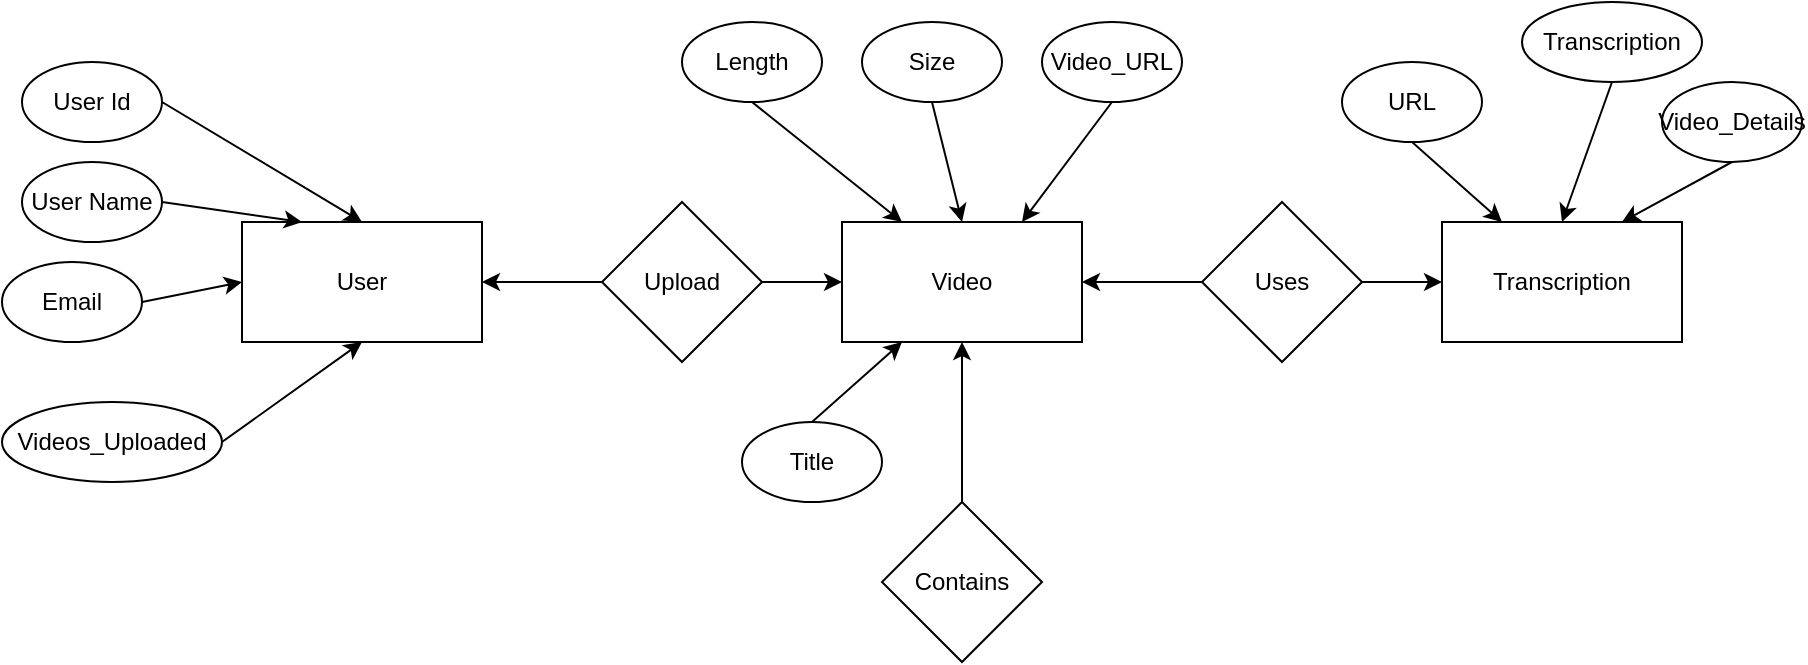 <mxfile version="24.7.17">
  <diagram name="Page-1" id="tiigiWsw-sh9O9fSEu40">
    <mxGraphModel dx="1106" dy="601" grid="1" gridSize="10" guides="1" tooltips="1" connect="1" arrows="1" fold="1" page="1" pageScale="1" pageWidth="827" pageHeight="1169" math="0" shadow="0">
      <root>
        <mxCell id="0" />
        <mxCell id="1" parent="0" />
        <mxCell id="OeBx3CEoDruNxCVU-E6a-1" value="User" style="rounded=0;whiteSpace=wrap;html=1;" vertex="1" parent="1">
          <mxGeometry x="390" y="260" width="120" height="60" as="geometry" />
        </mxCell>
        <mxCell id="OeBx3CEoDruNxCVU-E6a-2" value="Videos_Uploaded" style="ellipse;whiteSpace=wrap;html=1;" vertex="1" parent="1">
          <mxGeometry x="270" y="350" width="110" height="40" as="geometry" />
        </mxCell>
        <mxCell id="OeBx3CEoDruNxCVU-E6a-3" value="User Id" style="ellipse;whiteSpace=wrap;html=1;" vertex="1" parent="1">
          <mxGeometry x="280" y="180" width="70" height="40" as="geometry" />
        </mxCell>
        <mxCell id="OeBx3CEoDruNxCVU-E6a-4" value="User Name" style="ellipse;whiteSpace=wrap;html=1;" vertex="1" parent="1">
          <mxGeometry x="280" y="230" width="70" height="40" as="geometry" />
        </mxCell>
        <mxCell id="OeBx3CEoDruNxCVU-E6a-5" value="Email" style="ellipse;whiteSpace=wrap;html=1;" vertex="1" parent="1">
          <mxGeometry x="270" y="280" width="70" height="40" as="geometry" />
        </mxCell>
        <mxCell id="OeBx3CEoDruNxCVU-E6a-6" value="" style="endArrow=classic;html=1;rounded=0;exitX=1;exitY=0.5;exitDx=0;exitDy=0;entryX=0.5;entryY=1;entryDx=0;entryDy=0;" edge="1" parent="1" source="OeBx3CEoDruNxCVU-E6a-2" target="OeBx3CEoDruNxCVU-E6a-1">
          <mxGeometry width="50" height="50" relative="1" as="geometry">
            <mxPoint x="390" y="340" as="sourcePoint" />
            <mxPoint x="440" y="290" as="targetPoint" />
          </mxGeometry>
        </mxCell>
        <mxCell id="OeBx3CEoDruNxCVU-E6a-7" value="" style="endArrow=classic;html=1;rounded=0;exitX=1;exitY=0.5;exitDx=0;exitDy=0;entryX=0;entryY=0.5;entryDx=0;entryDy=0;" edge="1" parent="1" source="OeBx3CEoDruNxCVU-E6a-5" target="OeBx3CEoDruNxCVU-E6a-1">
          <mxGeometry width="50" height="50" relative="1" as="geometry">
            <mxPoint x="350" y="380" as="sourcePoint" />
            <mxPoint x="420" y="350" as="targetPoint" />
          </mxGeometry>
        </mxCell>
        <mxCell id="OeBx3CEoDruNxCVU-E6a-8" value="" style="endArrow=classic;html=1;rounded=0;exitX=1;exitY=0.5;exitDx=0;exitDy=0;entryX=0.25;entryY=0;entryDx=0;entryDy=0;" edge="1" parent="1" source="OeBx3CEoDruNxCVU-E6a-4" target="OeBx3CEoDruNxCVU-E6a-1">
          <mxGeometry width="50" height="50" relative="1" as="geometry">
            <mxPoint x="360" y="390" as="sourcePoint" />
            <mxPoint x="430" y="360" as="targetPoint" />
          </mxGeometry>
        </mxCell>
        <mxCell id="OeBx3CEoDruNxCVU-E6a-9" value="" style="endArrow=classic;html=1;rounded=0;exitX=1;exitY=0.5;exitDx=0;exitDy=0;entryX=0.5;entryY=0;entryDx=0;entryDy=0;" edge="1" parent="1" source="OeBx3CEoDruNxCVU-E6a-3" target="OeBx3CEoDruNxCVU-E6a-1">
          <mxGeometry width="50" height="50" relative="1" as="geometry">
            <mxPoint x="370" y="400" as="sourcePoint" />
            <mxPoint x="440" y="370" as="targetPoint" />
          </mxGeometry>
        </mxCell>
        <mxCell id="OeBx3CEoDruNxCVU-E6a-11" value="Upload" style="rhombus;whiteSpace=wrap;html=1;" vertex="1" parent="1">
          <mxGeometry x="570" y="250" width="80" height="80" as="geometry" />
        </mxCell>
        <mxCell id="OeBx3CEoDruNxCVU-E6a-13" value="Video" style="rounded=0;whiteSpace=wrap;html=1;" vertex="1" parent="1">
          <mxGeometry x="690" y="260" width="120" height="60" as="geometry" />
        </mxCell>
        <mxCell id="OeBx3CEoDruNxCVU-E6a-14" value="" style="endArrow=classic;html=1;rounded=0;entryX=0;entryY=0.5;entryDx=0;entryDy=0;exitX=1;exitY=0.5;exitDx=0;exitDy=0;" edge="1" parent="1" source="OeBx3CEoDruNxCVU-E6a-11" target="OeBx3CEoDruNxCVU-E6a-13">
          <mxGeometry width="50" height="50" relative="1" as="geometry">
            <mxPoint x="660" y="340" as="sourcePoint" />
            <mxPoint x="710" y="290" as="targetPoint" />
          </mxGeometry>
        </mxCell>
        <mxCell id="OeBx3CEoDruNxCVU-E6a-15" value="" style="endArrow=classic;html=1;rounded=0;exitX=0;exitY=0.5;exitDx=0;exitDy=0;entryX=1;entryY=0.5;entryDx=0;entryDy=0;" edge="1" parent="1" source="OeBx3CEoDruNxCVU-E6a-11" target="OeBx3CEoDruNxCVU-E6a-1">
          <mxGeometry width="50" height="50" relative="1" as="geometry">
            <mxPoint x="380" y="410" as="sourcePoint" />
            <mxPoint x="450" y="380" as="targetPoint" />
          </mxGeometry>
        </mxCell>
        <mxCell id="OeBx3CEoDruNxCVU-E6a-16" value="Length" style="ellipse;whiteSpace=wrap;html=1;" vertex="1" parent="1">
          <mxGeometry x="610" y="160" width="70" height="40" as="geometry" />
        </mxCell>
        <mxCell id="OeBx3CEoDruNxCVU-E6a-17" value="Title" style="ellipse;whiteSpace=wrap;html=1;" vertex="1" parent="1">
          <mxGeometry x="640" y="360" width="70" height="40" as="geometry" />
        </mxCell>
        <mxCell id="OeBx3CEoDruNxCVU-E6a-18" value="Video_URL" style="ellipse;whiteSpace=wrap;html=1;" vertex="1" parent="1">
          <mxGeometry x="790" y="160" width="70" height="40" as="geometry" />
        </mxCell>
        <mxCell id="OeBx3CEoDruNxCVU-E6a-19" value="Size" style="ellipse;whiteSpace=wrap;html=1;" vertex="1" parent="1">
          <mxGeometry x="700" y="160" width="70" height="40" as="geometry" />
        </mxCell>
        <mxCell id="OeBx3CEoDruNxCVU-E6a-23" value="Transcription" style="rounded=0;whiteSpace=wrap;html=1;" vertex="1" parent="1">
          <mxGeometry x="990" y="260" width="120" height="60" as="geometry" />
        </mxCell>
        <mxCell id="OeBx3CEoDruNxCVU-E6a-24" value="" style="endArrow=classic;html=1;rounded=0;entryX=0.25;entryY=0;entryDx=0;entryDy=0;exitX=0.5;exitY=1;exitDx=0;exitDy=0;" edge="1" parent="1" source="OeBx3CEoDruNxCVU-E6a-16" target="OeBx3CEoDruNxCVU-E6a-13">
          <mxGeometry width="50" height="50" relative="1" as="geometry">
            <mxPoint x="660" y="340" as="sourcePoint" />
            <mxPoint x="710" y="290" as="targetPoint" />
          </mxGeometry>
        </mxCell>
        <mxCell id="OeBx3CEoDruNxCVU-E6a-25" value="" style="endArrow=classic;html=1;rounded=0;entryX=0.5;entryY=0;entryDx=0;entryDy=0;exitX=0.5;exitY=1;exitDx=0;exitDy=0;" edge="1" parent="1" source="OeBx3CEoDruNxCVU-E6a-19" target="OeBx3CEoDruNxCVU-E6a-13">
          <mxGeometry width="50" height="50" relative="1" as="geometry">
            <mxPoint x="655" y="220" as="sourcePoint" />
            <mxPoint x="730" y="270" as="targetPoint" />
          </mxGeometry>
        </mxCell>
        <mxCell id="OeBx3CEoDruNxCVU-E6a-26" value="" style="endArrow=classic;html=1;rounded=0;entryX=0.75;entryY=0;entryDx=0;entryDy=0;exitX=0.5;exitY=1;exitDx=0;exitDy=0;" edge="1" parent="1" source="OeBx3CEoDruNxCVU-E6a-18" target="OeBx3CEoDruNxCVU-E6a-13">
          <mxGeometry width="50" height="50" relative="1" as="geometry">
            <mxPoint x="735" y="200" as="sourcePoint" />
            <mxPoint x="760" y="270" as="targetPoint" />
          </mxGeometry>
        </mxCell>
        <mxCell id="OeBx3CEoDruNxCVU-E6a-27" value="" style="endArrow=classic;html=1;rounded=0;exitX=0.5;exitY=0;exitDx=0;exitDy=0;entryX=0.25;entryY=1;entryDx=0;entryDy=0;" edge="1" parent="1" source="OeBx3CEoDruNxCVU-E6a-17" target="OeBx3CEoDruNxCVU-E6a-13">
          <mxGeometry width="50" height="50" relative="1" as="geometry">
            <mxPoint x="660" y="340" as="sourcePoint" />
            <mxPoint x="710" y="290" as="targetPoint" />
          </mxGeometry>
        </mxCell>
        <mxCell id="OeBx3CEoDruNxCVU-E6a-28" value="" style="group" vertex="1" connectable="0" parent="1">
          <mxGeometry x="870" y="250" width="80" height="80" as="geometry" />
        </mxCell>
        <mxCell id="OeBx3CEoDruNxCVU-E6a-20" value="Uses" style="rhombus;whiteSpace=wrap;html=1;" vertex="1" parent="OeBx3CEoDruNxCVU-E6a-28">
          <mxGeometry width="80" height="80" as="geometry" />
        </mxCell>
        <mxCell id="OeBx3CEoDruNxCVU-E6a-21" value="" style="endArrow=classic;html=1;rounded=0;entryX=0;entryY=0.5;entryDx=0;entryDy=0;exitX=1;exitY=0.5;exitDx=0;exitDy=0;entryPerimeter=0;" edge="1" parent="OeBx3CEoDruNxCVU-E6a-28" source="OeBx3CEoDruNxCVU-E6a-20" target="OeBx3CEoDruNxCVU-E6a-23">
          <mxGeometry width="50" height="50" relative="1" as="geometry">
            <mxPoint x="90" y="90" as="sourcePoint" />
            <mxPoint x="120" y="40" as="targetPoint" />
          </mxGeometry>
        </mxCell>
        <mxCell id="OeBx3CEoDruNxCVU-E6a-22" value="" style="endArrow=classic;html=1;rounded=0;exitX=0;exitY=0.5;exitDx=0;exitDy=0;entryX=1;entryY=0.5;entryDx=0;entryDy=0;" edge="1" parent="OeBx3CEoDruNxCVU-E6a-28" source="OeBx3CEoDruNxCVU-E6a-20" target="OeBx3CEoDruNxCVU-E6a-13">
          <mxGeometry width="50" height="50" relative="1" as="geometry">
            <mxPoint x="-190" y="160" as="sourcePoint" />
            <mxPoint x="-60" y="40" as="targetPoint" />
          </mxGeometry>
        </mxCell>
        <mxCell id="OeBx3CEoDruNxCVU-E6a-33" value="Contains" style="rhombus;whiteSpace=wrap;html=1;" vertex="1" parent="1">
          <mxGeometry x="710" y="400" width="80" height="80" as="geometry" />
        </mxCell>
        <mxCell id="OeBx3CEoDruNxCVU-E6a-34" value="" style="endArrow=classic;html=1;rounded=0;exitX=0.5;exitY=0;exitDx=0;exitDy=0;entryX=0.5;entryY=1;entryDx=0;entryDy=0;" edge="1" parent="1" source="OeBx3CEoDruNxCVU-E6a-33" target="OeBx3CEoDruNxCVU-E6a-13">
          <mxGeometry width="50" height="50" relative="1" as="geometry">
            <mxPoint x="660" y="340" as="sourcePoint" />
            <mxPoint x="800" y="380" as="targetPoint" />
          </mxGeometry>
        </mxCell>
        <mxCell id="OeBx3CEoDruNxCVU-E6a-35" value="URL" style="ellipse;whiteSpace=wrap;html=1;" vertex="1" parent="1">
          <mxGeometry x="940" y="180" width="70" height="40" as="geometry" />
        </mxCell>
        <mxCell id="OeBx3CEoDruNxCVU-E6a-36" value="Transcription" style="ellipse;whiteSpace=wrap;html=1;" vertex="1" parent="1">
          <mxGeometry x="1030" y="150" width="90" height="40" as="geometry" />
        </mxCell>
        <mxCell id="OeBx3CEoDruNxCVU-E6a-37" value="Video_Details" style="ellipse;whiteSpace=wrap;html=1;" vertex="1" parent="1">
          <mxGeometry x="1100" y="190" width="70" height="40" as="geometry" />
        </mxCell>
        <mxCell id="OeBx3CEoDruNxCVU-E6a-38" value="" style="endArrow=classic;html=1;rounded=0;entryX=0.25;entryY=0;entryDx=0;entryDy=0;exitX=0.5;exitY=1;exitDx=0;exitDy=0;" edge="1" parent="1" source="OeBx3CEoDruNxCVU-E6a-35" target="OeBx3CEoDruNxCVU-E6a-23">
          <mxGeometry width="50" height="50" relative="1" as="geometry">
            <mxPoint x="835" y="210" as="sourcePoint" />
            <mxPoint x="790" y="270" as="targetPoint" />
          </mxGeometry>
        </mxCell>
        <mxCell id="OeBx3CEoDruNxCVU-E6a-39" value="" style="endArrow=classic;html=1;rounded=0;entryX=0.5;entryY=0;entryDx=0;entryDy=0;exitX=0.5;exitY=1;exitDx=0;exitDy=0;" edge="1" parent="1" source="OeBx3CEoDruNxCVU-E6a-36" target="OeBx3CEoDruNxCVU-E6a-23">
          <mxGeometry width="50" height="50" relative="1" as="geometry">
            <mxPoint x="985" y="230" as="sourcePoint" />
            <mxPoint x="1030" y="270" as="targetPoint" />
          </mxGeometry>
        </mxCell>
        <mxCell id="OeBx3CEoDruNxCVU-E6a-40" value="" style="endArrow=classic;html=1;rounded=0;entryX=0.75;entryY=0;entryDx=0;entryDy=0;exitX=0.5;exitY=1;exitDx=0;exitDy=0;" edge="1" parent="1" source="OeBx3CEoDruNxCVU-E6a-37" target="OeBx3CEoDruNxCVU-E6a-23">
          <mxGeometry width="50" height="50" relative="1" as="geometry">
            <mxPoint x="1085" y="200" as="sourcePoint" />
            <mxPoint x="1060" y="270" as="targetPoint" />
          </mxGeometry>
        </mxCell>
      </root>
    </mxGraphModel>
  </diagram>
</mxfile>
